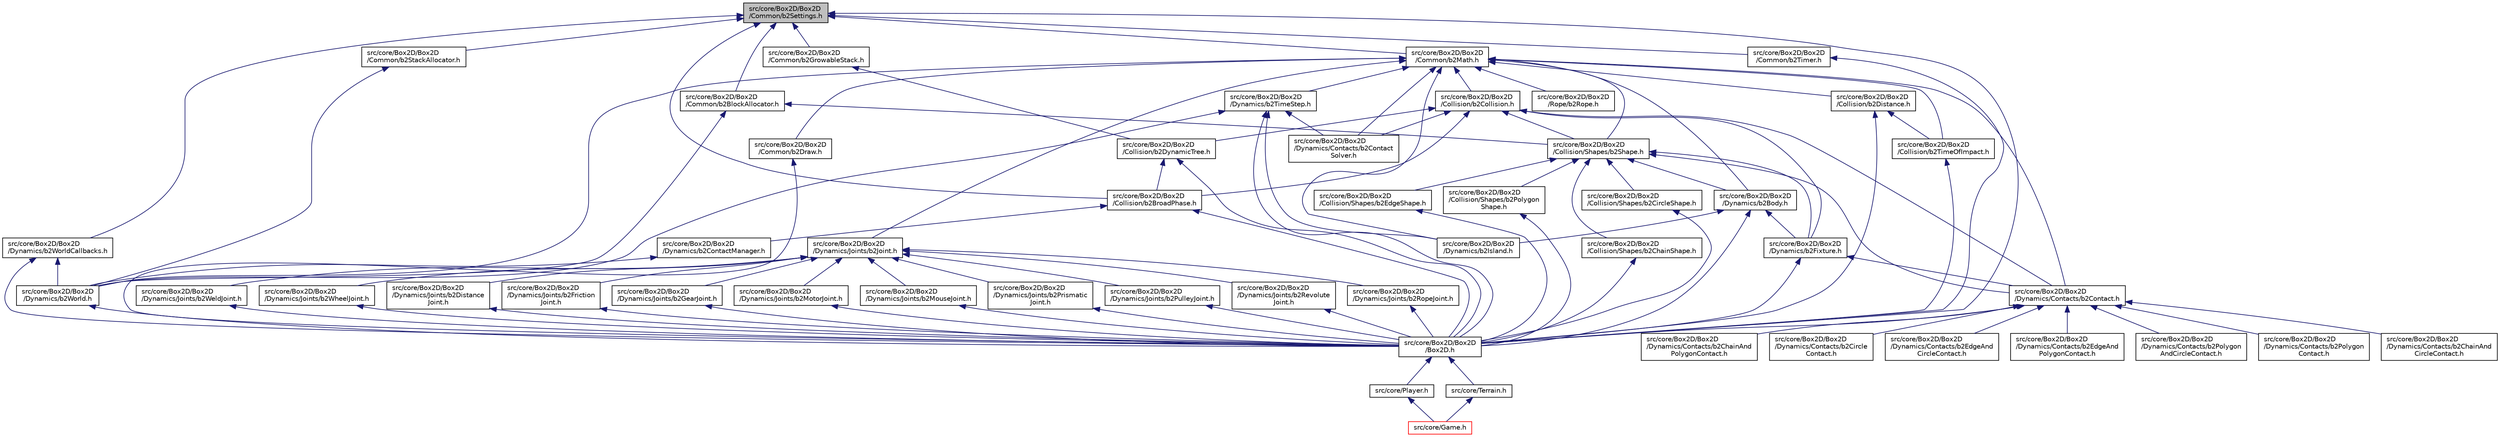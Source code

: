 digraph "src/core/Box2D/Box2D/Common/b2Settings.h"
{
  edge [fontname="Helvetica",fontsize="10",labelfontname="Helvetica",labelfontsize="10"];
  node [fontname="Helvetica",fontsize="10",shape=record];
  Node4 [label="src/core/Box2D/Box2D\l/Common/b2Settings.h",height=0.2,width=0.4,color="black", fillcolor="grey75", style="filled", fontcolor="black"];
  Node4 -> Node5 [dir="back",color="midnightblue",fontsize="10",style="solid",fontname="Helvetica"];
  Node5 [label="src/core/Box2D/Box2D\l/Box2D.h",height=0.2,width=0.4,color="black", fillcolor="white", style="filled",URL="$Box2D_8h_source.html"];
  Node5 -> Node6 [dir="back",color="midnightblue",fontsize="10",style="solid",fontname="Helvetica"];
  Node6 [label="src/core/Player.h",height=0.2,width=0.4,color="black", fillcolor="white", style="filled",URL="$Player_8h_source.html"];
  Node6 -> Node7 [dir="back",color="midnightblue",fontsize="10",style="solid",fontname="Helvetica"];
  Node7 [label="src/core/Game.h",height=0.2,width=0.4,color="red", fillcolor="white", style="filled",URL="$Game_8h_source.html"];
  Node5 -> Node10 [dir="back",color="midnightblue",fontsize="10",style="solid",fontname="Helvetica"];
  Node10 [label="src/core/Terrain.h",height=0.2,width=0.4,color="black", fillcolor="white", style="filled",URL="$Terrain_8h_source.html"];
  Node10 -> Node7 [dir="back",color="midnightblue",fontsize="10",style="solid",fontname="Helvetica"];
  Node4 -> Node11 [dir="back",color="midnightblue",fontsize="10",style="solid",fontname="Helvetica"];
  Node11 [label="src/core/Box2D/Box2D\l/Collision/b2BroadPhase.h",height=0.2,width=0.4,color="black", fillcolor="white", style="filled",URL="$b2BroadPhase_8h_source.html"];
  Node11 -> Node5 [dir="back",color="midnightblue",fontsize="10",style="solid",fontname="Helvetica"];
  Node11 -> Node12 [dir="back",color="midnightblue",fontsize="10",style="solid",fontname="Helvetica"];
  Node12 [label="src/core/Box2D/Box2D\l/Dynamics/b2ContactManager.h",height=0.2,width=0.4,color="black", fillcolor="white", style="filled",URL="$b2ContactManager_8h_source.html"];
  Node12 -> Node13 [dir="back",color="midnightblue",fontsize="10",style="solid",fontname="Helvetica"];
  Node13 [label="src/core/Box2D/Box2D\l/Dynamics/b2World.h",height=0.2,width=0.4,color="black", fillcolor="white", style="filled",URL="$b2World_8h_source.html"];
  Node13 -> Node5 [dir="back",color="midnightblue",fontsize="10",style="solid",fontname="Helvetica"];
  Node4 -> Node14 [dir="back",color="midnightblue",fontsize="10",style="solid",fontname="Helvetica"];
  Node14 [label="src/core/Box2D/Box2D\l/Common/b2BlockAllocator.h",height=0.2,width=0.4,color="black", fillcolor="white", style="filled",URL="$b2BlockAllocator_8h_source.html"];
  Node14 -> Node15 [dir="back",color="midnightblue",fontsize="10",style="solid",fontname="Helvetica"];
  Node15 [label="src/core/Box2D/Box2D\l/Collision/Shapes/b2Shape.h",height=0.2,width=0.4,color="black", fillcolor="white", style="filled",URL="$b2Shape_8h_source.html"];
  Node15 -> Node16 [dir="back",color="midnightblue",fontsize="10",style="solid",fontname="Helvetica"];
  Node16 [label="src/core/Box2D/Box2D\l/Collision/Shapes/b2ChainShape.h",height=0.2,width=0.4,color="black", fillcolor="white", style="filled",URL="$b2ChainShape_8h_source.html"];
  Node16 -> Node5 [dir="back",color="midnightblue",fontsize="10",style="solid",fontname="Helvetica"];
  Node15 -> Node17 [dir="back",color="midnightblue",fontsize="10",style="solid",fontname="Helvetica"];
  Node17 [label="src/core/Box2D/Box2D\l/Collision/Shapes/b2CircleShape.h",height=0.2,width=0.4,color="black", fillcolor="white", style="filled",URL="$b2CircleShape_8h_source.html"];
  Node17 -> Node5 [dir="back",color="midnightblue",fontsize="10",style="solid",fontname="Helvetica"];
  Node15 -> Node18 [dir="back",color="midnightblue",fontsize="10",style="solid",fontname="Helvetica"];
  Node18 [label="src/core/Box2D/Box2D\l/Collision/Shapes/b2EdgeShape.h",height=0.2,width=0.4,color="black", fillcolor="white", style="filled",URL="$b2EdgeShape_8h_source.html"];
  Node18 -> Node5 [dir="back",color="midnightblue",fontsize="10",style="solid",fontname="Helvetica"];
  Node15 -> Node19 [dir="back",color="midnightblue",fontsize="10",style="solid",fontname="Helvetica"];
  Node19 [label="src/core/Box2D/Box2D\l/Collision/Shapes/b2Polygon\lShape.h",height=0.2,width=0.4,color="black", fillcolor="white", style="filled",URL="$b2PolygonShape_8h_source.html"];
  Node19 -> Node5 [dir="back",color="midnightblue",fontsize="10",style="solid",fontname="Helvetica"];
  Node15 -> Node20 [dir="back",color="midnightblue",fontsize="10",style="solid",fontname="Helvetica"];
  Node20 [label="src/core/Box2D/Box2D\l/Dynamics/b2Body.h",height=0.2,width=0.4,color="black", fillcolor="white", style="filled",URL="$b2Body_8h_source.html"];
  Node20 -> Node5 [dir="back",color="midnightblue",fontsize="10",style="solid",fontname="Helvetica"];
  Node20 -> Node21 [dir="back",color="midnightblue",fontsize="10",style="solid",fontname="Helvetica"];
  Node21 [label="src/core/Box2D/Box2D\l/Dynamics/b2Fixture.h",height=0.2,width=0.4,color="black", fillcolor="white", style="filled",URL="$b2Fixture_8h_source.html"];
  Node21 -> Node5 [dir="back",color="midnightblue",fontsize="10",style="solid",fontname="Helvetica"];
  Node21 -> Node22 [dir="back",color="midnightblue",fontsize="10",style="solid",fontname="Helvetica"];
  Node22 [label="src/core/Box2D/Box2D\l/Dynamics/Contacts/b2Contact.h",height=0.2,width=0.4,color="black", fillcolor="white", style="filled",URL="$b2Contact_8h_source.html"];
  Node22 -> Node5 [dir="back",color="midnightblue",fontsize="10",style="solid",fontname="Helvetica"];
  Node22 -> Node23 [dir="back",color="midnightblue",fontsize="10",style="solid",fontname="Helvetica"];
  Node23 [label="src/core/Box2D/Box2D\l/Dynamics/Contacts/b2ChainAnd\lCircleContact.h",height=0.2,width=0.4,color="black", fillcolor="white", style="filled",URL="$b2ChainAndCircleContact_8h_source.html"];
  Node22 -> Node24 [dir="back",color="midnightblue",fontsize="10",style="solid",fontname="Helvetica"];
  Node24 [label="src/core/Box2D/Box2D\l/Dynamics/Contacts/b2ChainAnd\lPolygonContact.h",height=0.2,width=0.4,color="black", fillcolor="white", style="filled",URL="$b2ChainAndPolygonContact_8h_source.html"];
  Node22 -> Node25 [dir="back",color="midnightblue",fontsize="10",style="solid",fontname="Helvetica"];
  Node25 [label="src/core/Box2D/Box2D\l/Dynamics/Contacts/b2Circle\lContact.h",height=0.2,width=0.4,color="black", fillcolor="white", style="filled",URL="$b2CircleContact_8h_source.html"];
  Node22 -> Node26 [dir="back",color="midnightblue",fontsize="10",style="solid",fontname="Helvetica"];
  Node26 [label="src/core/Box2D/Box2D\l/Dynamics/Contacts/b2EdgeAnd\lCircleContact.h",height=0.2,width=0.4,color="black", fillcolor="white", style="filled",URL="$b2EdgeAndCircleContact_8h_source.html"];
  Node22 -> Node27 [dir="back",color="midnightblue",fontsize="10",style="solid",fontname="Helvetica"];
  Node27 [label="src/core/Box2D/Box2D\l/Dynamics/Contacts/b2EdgeAnd\lPolygonContact.h",height=0.2,width=0.4,color="black", fillcolor="white", style="filled",URL="$b2EdgeAndPolygonContact_8h_source.html"];
  Node22 -> Node28 [dir="back",color="midnightblue",fontsize="10",style="solid",fontname="Helvetica"];
  Node28 [label="src/core/Box2D/Box2D\l/Dynamics/Contacts/b2Polygon\lAndCircleContact.h",height=0.2,width=0.4,color="black", fillcolor="white", style="filled",URL="$b2PolygonAndCircleContact_8h_source.html"];
  Node22 -> Node29 [dir="back",color="midnightblue",fontsize="10",style="solid",fontname="Helvetica"];
  Node29 [label="src/core/Box2D/Box2D\l/Dynamics/Contacts/b2Polygon\lContact.h",height=0.2,width=0.4,color="black", fillcolor="white", style="filled",URL="$b2PolygonContact_8h_source.html"];
  Node20 -> Node30 [dir="back",color="midnightblue",fontsize="10",style="solid",fontname="Helvetica"];
  Node30 [label="src/core/Box2D/Box2D\l/Dynamics/b2Island.h",height=0.2,width=0.4,color="black", fillcolor="white", style="filled",URL="$b2Island_8h_source.html"];
  Node15 -> Node21 [dir="back",color="midnightblue",fontsize="10",style="solid",fontname="Helvetica"];
  Node15 -> Node22 [dir="back",color="midnightblue",fontsize="10",style="solid",fontname="Helvetica"];
  Node14 -> Node13 [dir="back",color="midnightblue",fontsize="10",style="solid",fontname="Helvetica"];
  Node4 -> Node31 [dir="back",color="midnightblue",fontsize="10",style="solid",fontname="Helvetica"];
  Node31 [label="src/core/Box2D/Box2D\l/Common/b2GrowableStack.h",height=0.2,width=0.4,color="black", fillcolor="white", style="filled",URL="$b2GrowableStack_8h_source.html"];
  Node31 -> Node32 [dir="back",color="midnightblue",fontsize="10",style="solid",fontname="Helvetica"];
  Node32 [label="src/core/Box2D/Box2D\l/Collision/b2DynamicTree.h",height=0.2,width=0.4,color="black", fillcolor="white", style="filled",URL="$b2DynamicTree_8h_source.html"];
  Node32 -> Node5 [dir="back",color="midnightblue",fontsize="10",style="solid",fontname="Helvetica"];
  Node32 -> Node11 [dir="back",color="midnightblue",fontsize="10",style="solid",fontname="Helvetica"];
  Node4 -> Node33 [dir="back",color="midnightblue",fontsize="10",style="solid",fontname="Helvetica"];
  Node33 [label="src/core/Box2D/Box2D\l/Common/b2Math.h",height=0.2,width=0.4,color="black", fillcolor="white", style="filled",URL="$b2Math_8h_source.html"];
  Node33 -> Node34 [dir="back",color="midnightblue",fontsize="10",style="solid",fontname="Helvetica"];
  Node34 [label="src/core/Box2D/Box2D\l/Collision/b2Collision.h",height=0.2,width=0.4,color="black", fillcolor="white", style="filled",URL="$b2Collision_8h.html"];
  Node34 -> Node11 [dir="back",color="midnightblue",fontsize="10",style="solid",fontname="Helvetica"];
  Node34 -> Node32 [dir="back",color="midnightblue",fontsize="10",style="solid",fontname="Helvetica"];
  Node34 -> Node15 [dir="back",color="midnightblue",fontsize="10",style="solid",fontname="Helvetica"];
  Node34 -> Node21 [dir="back",color="midnightblue",fontsize="10",style="solid",fontname="Helvetica"];
  Node34 -> Node22 [dir="back",color="midnightblue",fontsize="10",style="solid",fontname="Helvetica"];
  Node34 -> Node35 [dir="back",color="midnightblue",fontsize="10",style="solid",fontname="Helvetica"];
  Node35 [label="src/core/Box2D/Box2D\l/Dynamics/Contacts/b2Contact\lSolver.h",height=0.2,width=0.4,color="black", fillcolor="white", style="filled",URL="$b2ContactSolver_8h_source.html"];
  Node33 -> Node36 [dir="back",color="midnightblue",fontsize="10",style="solid",fontname="Helvetica"];
  Node36 [label="src/core/Box2D/Box2D\l/Collision/b2Distance.h",height=0.2,width=0.4,color="black", fillcolor="white", style="filled",URL="$b2Distance_8h_source.html"];
  Node36 -> Node5 [dir="back",color="midnightblue",fontsize="10",style="solid",fontname="Helvetica"];
  Node36 -> Node37 [dir="back",color="midnightblue",fontsize="10",style="solid",fontname="Helvetica"];
  Node37 [label="src/core/Box2D/Box2D\l/Collision/b2TimeOfImpact.h",height=0.2,width=0.4,color="black", fillcolor="white", style="filled",URL="$b2TimeOfImpact_8h_source.html"];
  Node37 -> Node5 [dir="back",color="midnightblue",fontsize="10",style="solid",fontname="Helvetica"];
  Node33 -> Node37 [dir="back",color="midnightblue",fontsize="10",style="solid",fontname="Helvetica"];
  Node33 -> Node15 [dir="back",color="midnightblue",fontsize="10",style="solid",fontname="Helvetica"];
  Node33 -> Node38 [dir="back",color="midnightblue",fontsize="10",style="solid",fontname="Helvetica"];
  Node38 [label="src/core/Box2D/Box2D\l/Common/b2Draw.h",height=0.2,width=0.4,color="black", fillcolor="white", style="filled",URL="$b2Draw_8h_source.html"];
  Node38 -> Node5 [dir="back",color="midnightblue",fontsize="10",style="solid",fontname="Helvetica"];
  Node33 -> Node20 [dir="back",color="midnightblue",fontsize="10",style="solid",fontname="Helvetica"];
  Node33 -> Node30 [dir="back",color="midnightblue",fontsize="10",style="solid",fontname="Helvetica"];
  Node33 -> Node39 [dir="back",color="midnightblue",fontsize="10",style="solid",fontname="Helvetica"];
  Node39 [label="src/core/Box2D/Box2D\l/Dynamics/b2TimeStep.h",height=0.2,width=0.4,color="black", fillcolor="white", style="filled",URL="$b2TimeStep_8h_source.html"];
  Node39 -> Node5 [dir="back",color="midnightblue",fontsize="10",style="solid",fontname="Helvetica"];
  Node39 -> Node30 [dir="back",color="midnightblue",fontsize="10",style="solid",fontname="Helvetica"];
  Node39 -> Node13 [dir="back",color="midnightblue",fontsize="10",style="solid",fontname="Helvetica"];
  Node39 -> Node35 [dir="back",color="midnightblue",fontsize="10",style="solid",fontname="Helvetica"];
  Node33 -> Node13 [dir="back",color="midnightblue",fontsize="10",style="solid",fontname="Helvetica"];
  Node33 -> Node22 [dir="back",color="midnightblue",fontsize="10",style="solid",fontname="Helvetica"];
  Node33 -> Node35 [dir="back",color="midnightblue",fontsize="10",style="solid",fontname="Helvetica"];
  Node33 -> Node40 [dir="back",color="midnightblue",fontsize="10",style="solid",fontname="Helvetica"];
  Node40 [label="src/core/Box2D/Box2D\l/Dynamics/Joints/b2Joint.h",height=0.2,width=0.4,color="black", fillcolor="white", style="filled",URL="$b2Joint_8h_source.html"];
  Node40 -> Node41 [dir="back",color="midnightblue",fontsize="10",style="solid",fontname="Helvetica"];
  Node41 [label="src/core/Box2D/Box2D\l/Dynamics/Joints/b2Distance\lJoint.h",height=0.2,width=0.4,color="black", fillcolor="white", style="filled",URL="$b2DistanceJoint_8h_source.html"];
  Node41 -> Node5 [dir="back",color="midnightblue",fontsize="10",style="solid",fontname="Helvetica"];
  Node40 -> Node42 [dir="back",color="midnightblue",fontsize="10",style="solid",fontname="Helvetica"];
  Node42 [label="src/core/Box2D/Box2D\l/Dynamics/Joints/b2Friction\lJoint.h",height=0.2,width=0.4,color="black", fillcolor="white", style="filled",URL="$b2FrictionJoint_8h_source.html"];
  Node42 -> Node5 [dir="back",color="midnightblue",fontsize="10",style="solid",fontname="Helvetica"];
  Node40 -> Node43 [dir="back",color="midnightblue",fontsize="10",style="solid",fontname="Helvetica"];
  Node43 [label="src/core/Box2D/Box2D\l/Dynamics/Joints/b2GearJoint.h",height=0.2,width=0.4,color="black", fillcolor="white", style="filled",URL="$b2GearJoint_8h_source.html"];
  Node43 -> Node5 [dir="back",color="midnightblue",fontsize="10",style="solid",fontname="Helvetica"];
  Node40 -> Node44 [dir="back",color="midnightblue",fontsize="10",style="solid",fontname="Helvetica"];
  Node44 [label="src/core/Box2D/Box2D\l/Dynamics/Joints/b2MotorJoint.h",height=0.2,width=0.4,color="black", fillcolor="white", style="filled",URL="$b2MotorJoint_8h_source.html"];
  Node44 -> Node5 [dir="back",color="midnightblue",fontsize="10",style="solid",fontname="Helvetica"];
  Node40 -> Node45 [dir="back",color="midnightblue",fontsize="10",style="solid",fontname="Helvetica"];
  Node45 [label="src/core/Box2D/Box2D\l/Dynamics/Joints/b2MouseJoint.h",height=0.2,width=0.4,color="black", fillcolor="white", style="filled",URL="$b2MouseJoint_8h_source.html"];
  Node45 -> Node5 [dir="back",color="midnightblue",fontsize="10",style="solid",fontname="Helvetica"];
  Node40 -> Node46 [dir="back",color="midnightblue",fontsize="10",style="solid",fontname="Helvetica"];
  Node46 [label="src/core/Box2D/Box2D\l/Dynamics/Joints/b2Prismatic\lJoint.h",height=0.2,width=0.4,color="black", fillcolor="white", style="filled",URL="$b2PrismaticJoint_8h_source.html"];
  Node46 -> Node5 [dir="back",color="midnightblue",fontsize="10",style="solid",fontname="Helvetica"];
  Node40 -> Node47 [dir="back",color="midnightblue",fontsize="10",style="solid",fontname="Helvetica"];
  Node47 [label="src/core/Box2D/Box2D\l/Dynamics/Joints/b2PulleyJoint.h",height=0.2,width=0.4,color="black", fillcolor="white", style="filled",URL="$b2PulleyJoint_8h_source.html"];
  Node47 -> Node5 [dir="back",color="midnightblue",fontsize="10",style="solid",fontname="Helvetica"];
  Node40 -> Node48 [dir="back",color="midnightblue",fontsize="10",style="solid",fontname="Helvetica"];
  Node48 [label="src/core/Box2D/Box2D\l/Dynamics/Joints/b2Revolute\lJoint.h",height=0.2,width=0.4,color="black", fillcolor="white", style="filled",URL="$b2RevoluteJoint_8h_source.html"];
  Node48 -> Node5 [dir="back",color="midnightblue",fontsize="10",style="solid",fontname="Helvetica"];
  Node40 -> Node49 [dir="back",color="midnightblue",fontsize="10",style="solid",fontname="Helvetica"];
  Node49 [label="src/core/Box2D/Box2D\l/Dynamics/Joints/b2RopeJoint.h",height=0.2,width=0.4,color="black", fillcolor="white", style="filled",URL="$b2RopeJoint_8h_source.html"];
  Node49 -> Node5 [dir="back",color="midnightblue",fontsize="10",style="solid",fontname="Helvetica"];
  Node40 -> Node50 [dir="back",color="midnightblue",fontsize="10",style="solid",fontname="Helvetica"];
  Node50 [label="src/core/Box2D/Box2D\l/Dynamics/Joints/b2WeldJoint.h",height=0.2,width=0.4,color="black", fillcolor="white", style="filled",URL="$b2WeldJoint_8h_source.html"];
  Node50 -> Node5 [dir="back",color="midnightblue",fontsize="10",style="solid",fontname="Helvetica"];
  Node40 -> Node51 [dir="back",color="midnightblue",fontsize="10",style="solid",fontname="Helvetica"];
  Node51 [label="src/core/Box2D/Box2D\l/Dynamics/Joints/b2WheelJoint.h",height=0.2,width=0.4,color="black", fillcolor="white", style="filled",URL="$b2WheelJoint_8h_source.html"];
  Node51 -> Node5 [dir="back",color="midnightblue",fontsize="10",style="solid",fontname="Helvetica"];
  Node33 -> Node52 [dir="back",color="midnightblue",fontsize="10",style="solid",fontname="Helvetica"];
  Node52 [label="src/core/Box2D/Box2D\l/Rope/b2Rope.h",height=0.2,width=0.4,color="black", fillcolor="white", style="filled",URL="$b2Rope_8h_source.html"];
  Node4 -> Node53 [dir="back",color="midnightblue",fontsize="10",style="solid",fontname="Helvetica"];
  Node53 [label="src/core/Box2D/Box2D\l/Common/b2StackAllocator.h",height=0.2,width=0.4,color="black", fillcolor="white", style="filled",URL="$b2StackAllocator_8h_source.html"];
  Node53 -> Node13 [dir="back",color="midnightblue",fontsize="10",style="solid",fontname="Helvetica"];
  Node4 -> Node54 [dir="back",color="midnightblue",fontsize="10",style="solid",fontname="Helvetica"];
  Node54 [label="src/core/Box2D/Box2D\l/Common/b2Timer.h",height=0.2,width=0.4,color="black", fillcolor="white", style="filled",URL="$b2Timer_8h_source.html"];
  Node54 -> Node5 [dir="back",color="midnightblue",fontsize="10",style="solid",fontname="Helvetica"];
  Node4 -> Node55 [dir="back",color="midnightblue",fontsize="10",style="solid",fontname="Helvetica"];
  Node55 [label="src/core/Box2D/Box2D\l/Dynamics/b2WorldCallbacks.h",height=0.2,width=0.4,color="black", fillcolor="white", style="filled",URL="$b2WorldCallbacks_8h_source.html"];
  Node55 -> Node5 [dir="back",color="midnightblue",fontsize="10",style="solid",fontname="Helvetica"];
  Node55 -> Node13 [dir="back",color="midnightblue",fontsize="10",style="solid",fontname="Helvetica"];
}
